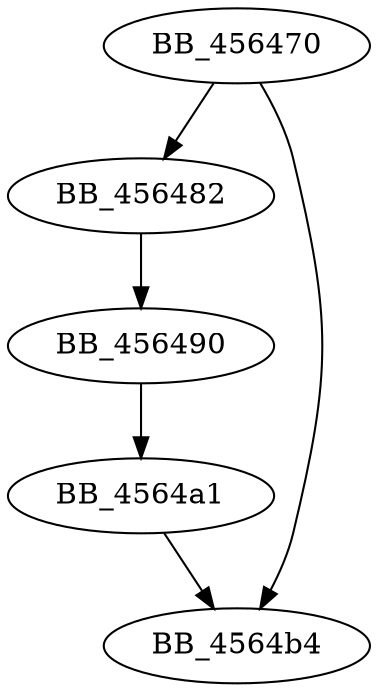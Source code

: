 DiGraph sub_456470{
BB_456470->BB_456482
BB_456470->BB_4564b4
BB_456482->BB_456490
BB_456490->BB_4564a1
BB_4564a1->BB_4564b4
}
